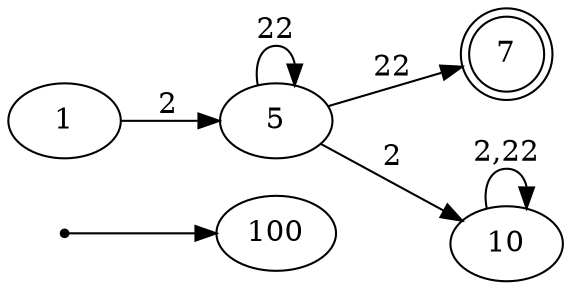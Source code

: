 digraph{

rankdir=LR;
inic[shape=point];

inic->100;

1->5 [label="2"];
5->7 [label="22"];
5->5 [label="22"];
5->10 [label="2"];
10->10 [label="2,22"];

7[shape=doublecircle];
}
